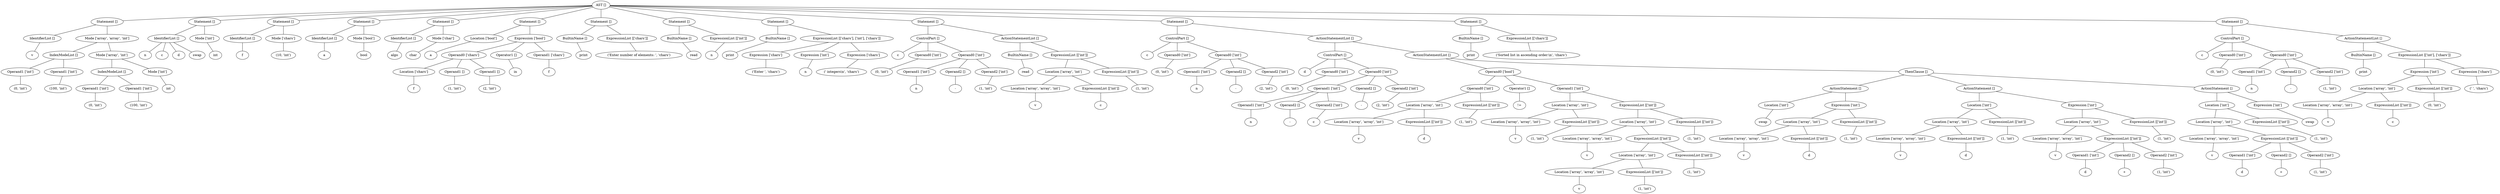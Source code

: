 graph G {
53963408 [label="AST []"];
52046928 [label="AST []"];
53963408 -- 52046928;
52046928 [label="Statement []"];
52047040 [label="Statement []"];
52046928 -- 52047040;
52047040 [label="IdentifierList []"];
13566992181043264270 [label=v];
52047040 -- 13566992181043264270;
52253752 [label="Statement []"];
52046928 -- 52253752;
52253752 [label="Mode ['array', 'array', 'int']"];
52076216 [label="Mode ['array', 'array', 'int']"];
52253752 -- 52076216;
52076216 [label="IndexModeList []"];
52064496 [label="IndexModeList []"];
52076216 -- 52064496;
52064496 [label="Operand1 ['int']"];
13427753381778996034 [label="(0, 'int')"];
52064496 -- 13427753381778996034;
52076384 [label="IndexModeList []"];
52076216 -- 52076384;
52076384 [label="Operand1 ['int']"];
9439335411599771195 [label="(100, 'int')"];
52076384 -- 9439335411599771195;
52074704 [label="Mode ['array', 'array', 'int']"];
52253752 -- 52074704;
52074704 [label="Mode ['array', 'int']"];
52075040 [label="Mode ['array', 'int']"];
52074704 -- 52075040;
52075040 [label="IndexModeList []"];
52075656 [label="IndexModeList []"];
52075040 -- 52075656;
52075656 [label="Operand1 ['int']"];
12978084051155759403 [label="(0, 'int')"];
52075656 -- 12978084051155759403;
52075208 [label="IndexModeList []"];
52075040 -- 52075208;
52075208 [label="Operand1 ['int']"];
11034830165928842535 [label="(100, 'int')"];
52075208 -- 11034830165928842535;
52074928 [label="Mode ['array', 'int']"];
52074704 -- 52074928;
52074928 [label="Mode ['int']"];
10175760522942312660 [label=int];
52074928 -- 10175760522942312660;
52076048 [label="AST []"];
53963408 -- 52076048;
52076048 [label="Statement []"];
52074760 [label="Statement []"];
52076048 -- 52074760;
52074760 [label="IdentifierList []"];
10516136690971000059 [label=n];
52074760 -- 10516136690971000059;
10027264453499023566 [label=c];
52074760 -- 10027264453499023566;
10986724444236480424 [label=d];
52074760 -- 10986724444236480424;
9401047684290501957 [label=swap];
52074760 -- 9401047684290501957;
52074256 [label="Statement []"];
52076048 -- 52074256;
52074256 [label="Mode ['int']"];
11443477660471045258 [label=int];
52074256 -- 11443477660471045258;
52074144 [label="AST []"];
53963408 -- 52074144;
52074144 [label="Statement []"];
52045472 [label="Statement []"];
52074144 -- 52045472;
52045472 [label="IdentifierList []"];
12239013932470546484 [label=f];
52045472 -- 12239013932470546484;
52074480 [label="Statement []"];
52074144 -- 52074480;
52074480 [label="Mode ['chars']"];
13831715457676869746 [label="(10, 'int')"];
52074480 -- 13831715457676869746;
52073696 [label="AST []"];
53963408 -- 52073696;
52073696 [label="Statement []"];
52073808 [label="Statement []"];
52073696 -- 52073808;
52073808 [label="IdentifierList []"];
10899181616891482362 [label=a];
52073808 -- 10899181616891482362;
52073584 [label="Statement []"];
52073696 -- 52073584;
52073584 [label="Mode ['bool']"];
13278509004710308316 [label=bool];
52073584 -- 13278509004710308316;
52073248 [label="AST []"];
53963408 -- 52073248;
52073248 [label="Statement []"];
52073640 [label="Statement []"];
52073248 -- 52073640;
52073640 [label="IdentifierList []"];
11310686487694209703 [label=algo];
52073640 -- 11310686487694209703;
52073024 [label="Statement []"];
52073248 -- 52073024;
52073024 [label="Mode ['char']"];
12700821327364567972 [label=char];
52073024 -- 12700821327364567972;
52190064 [label="AST []"];
53963408 -- 52190064;
52190064 [label="Statement []"];
52073864 [label="Statement []"];
52190064 -- 52073864;
52073864 [label="Location ['bool']"];
13822003012684721065 [label=a];
52073864 -- 13822003012684721065;
52190400 [label="Statement []"];
52190064 -- 52190400;
52190400 [label="Expression ['bool']"];
52190848 [label="Expression ['bool']"];
52190400 -- 52190848;
52190848 [label="Operand0 ['chars']"];
52072576 [label="Operand0 ['chars']"];
52190848 -- 52072576;
52072576 [label="Location ['chars']"];
13097506327859019224 [label=f];
52072576 -- 13097506327859019224;
52190960 [label="Operand0 ['chars']"];
52190848 -- 52190960;
52190960 [label="Operand1 []"];
13101757806199230371 [label="(1, 'int')"];
52190960 -- 13101757806199230371;
52190512 [label="Operand0 ['chars']"];
52190848 -- 52190512;
52190512 [label="Operand1 []"];
9955170121755043682 [label="(2, 'int')"];
52190512 -- 9955170121755043682;
52191128 [label="Expression ['bool']"];
52190400 -- 52191128;
52191128 [label="Operator1 []"];
10959948374857425039 [label=in];
52191128 -- 10959948374857425039;
52189728 [label="Expression ['bool']"];
52190400 -- 52189728;
52189728 [label="Operand1 ['chars']"];
13418786544769657794 [label=f];
52189728 -- 13418786544769657794;
52189560 [label="AST []"];
53963408 -- 52189560;
52189560 [label="Statement []"];
52073304 [label="Statement []"];
52189560 -- 52073304;
52073304 [label="BuiltinName []"];
10166373447700909330 [label=print];
52073304 -- 10166373447700909330;
52189000 [label="Statement []"];
52189560 -- 52189000;
52189000 [label="ExpressionList [['chars']]"];
13162225127475604058 [label="('Enter number of elements: ', 'chars')"];
52189000 -- 13162225127475604058;
52188664 [label="AST []"];
53963408 -- 52188664;
52188664 [label="Statement []"];
52073192 [label="Statement []"];
52188664 -- 52073192;
52073192 [label="BuiltinName []"];
12683054194659653641 [label=read];
52073192 -- 12683054194659653641;
52188104 [label="Statement []"];
52188664 -- 52188104;
52188104 [label="ExpressionList [['int']]"];
11734608530228576283 [label=n];
52188104 -- 11734608530228576283;
52188608 [label="AST []"];
53963408 -- 52188608;
52188608 [label="Statement []"];
52188776 [label="Statement []"];
52188608 -- 52188776;
52188776 [label="BuiltinName []"];
11363311668759532272 [label=print];
52188776 -- 11363311668759532272;
52145960 [label="Statement []"];
52188608 -- 52145960;
52145960 [label="ExpressionList [['chars'], ['int'], ['chars']]"];
52187208 [label="ExpressionList [['chars'], ['int'], ['chars']]"];
52145960 -- 52187208;
52187208 [label="Expression ['chars']"];
13335383002344675757 [label="('Enter ', 'chars')"];
52187208 -- 13335383002344675757;
52145456 [label="ExpressionList [['chars'], ['int'], ['chars']]"];
52145960 -- 52145456;
52145456 [label="Expression ['int']"];
9643965362034889819 [label=n];
52145456 -- 9643965362034889819;
52145904 [label="ExpressionList [['chars'], ['int'], ['chars']]"];
52145960 -- 52145904;
52145904 [label="Expression ['chars']"];
13327175920989106314 [label="(' integers\\n', 'chars')"];
52145904 -- 13327175920989106314;
52145792 [label="AST []"];
53963408 -- 52145792;
52145792 [label="Statement []"];
52144840 [label="Statement []"];
52145792 -- 52144840;
52144840 [label="ControlPart []"];
11464547061554412789 [label=c];
52144840 -- 11464547061554412789;
52144448 [label="ControlPart []"];
52144840 -- 52144448;
52144448 [label="Operand0 ['int']"];
11462827731052174529 [label="(0, 'int')"];
52144448 -- 11462827731052174529;
52143888 [label="ControlPart []"];
52144840 -- 52143888;
52143888 [label="Operand0 ['int']"];
52144056 [label="Operand0 ['int']"];
52143888 -- 52144056;
52144056 [label="Operand1 ['int']"];
12534277721322646508 [label=n];
52144056 -- 12534277721322646508;
52143944 [label="Operand0 ['int']"];
52143888 -- 52143944;
52143944 [label="Operand2 []"];
10070460507026497972 [label="-"];
52143944 -- 10070460507026497972;
52143496 [label="Operand0 ['int']"];
52143888 -- 52143496;
52143496 [label="Operand2 ['int']"];
13617269121203150476 [label="(1, 'int')"];
52143496 -- 13617269121203150476;
52143272 [label="Statement []"];
52145792 -- 52143272;
52143272 [label="ActionStatementList []"];
52144728 [label="ActionStatementList []"];
52143272 -- 52144728;
52144728 [label="BuiltinName []"];
12912917680944272500 [label=read];
52144728 -- 12912917680944272500;
52023024 [label="ActionStatementList []"];
52143272 -- 52023024;
52023024 [label="ExpressionList [['int']]"];
52143328 [label="ExpressionList [['int']]"];
52023024 -- 52143328;
52143328 [label="Location ['array', 'int']"];
52144616 [label="Location ['array', 'int']"];
52143328 -- 52144616;
52144616 [label="Location ['array', 'array', 'int']"];
9656171984256477864 [label=v];
52144616 -- 9656171984256477864;
52142656 [label="Location ['array', 'int']"];
52143328 -- 52142656;
52142656 [label="ExpressionList [['int']]"];
9281436533385906863 [label=c];
52142656 -- 9281436533385906863;
52022296 [label="ExpressionList [['int']]"];
52023024 -- 52022296;
52022296 [label="ExpressionList [['int']]"];
12326276146329788358 [label="(1, 'int')"];
52022296 -- 12326276146329788358;
52022632 [label="AST []"];
53963408 -- 52022632;
52022632 [label="Statement []"];
52022352 [label="Statement []"];
52022632 -- 52022352;
52022352 [label="ControlPart []"];
9860167269246092502 [label=c];
52022352 -- 9860167269246092502;
52021848 [label="ControlPart []"];
52022352 -- 52021848;
52021848 [label="Operand0 ['int']"];
12228281790188178878 [label="(0, 'int')"];
52021848 -- 12228281790188178878;
52021344 [label="ControlPart []"];
52022352 -- 52021344;
52021344 [label="Operand0 ['int']"];
52021456 [label="Operand0 ['int']"];
52021344 -- 52021456;
52021456 [label="Operand1 ['int']"];
9610742899954552943 [label=n];
52021456 -- 9610742899954552943;
52021400 [label="Operand0 ['int']"];
52021344 -- 52021400;
52021400 [label="Operand2 []"];
13044860423690108795 [label="-"];
52021400 -- 13044860423690108795;
52021008 [label="Operand0 ['int']"];
52021344 -- 52021008;
52021008 [label="Operand2 ['int']"];
9979543722710382519 [label="(2, 'int')"];
52021008 -- 9979543722710382519;
52020672 [label="Statement []"];
52022632 -- 52020672;
52020672 [label="ActionStatementList []"];
51986216 [label="ActionStatementList []"];
52020672 -- 51986216;
51986216 [label="ControlPart []"];
11751651912861390256 [label=d];
51986216 -- 11751651912861390256;
52020280 [label="ControlPart []"];
51986216 -- 52020280;
52020280 [label="Operand0 ['int']"];
10806860988782822247 [label="(0, 'int')"];
52020280 -- 10806860988782822247;
52022464 [label="ControlPart []"];
51986216 -- 52022464;
52022464 [label="Operand0 ['int']"];
52019328 [label="Operand0 ['int']"];
52022464 -- 52019328;
52019328 [label="Operand1 ['int']"];
52019888 [label="Operand1 ['int']"];
52019328 -- 52019888;
52019888 [label="Operand1 ['int']"];
9328898116696333322 [label=n];
52019888 -- 9328898116696333322;
52019832 [label="Operand1 ['int']"];
52019328 -- 52019832;
52019832 [label="Operand2 []"];
11778143883515592472 [label="-"];
52019832 -- 11778143883515592472;
52019384 [label="Operand1 ['int']"];
52019328 -- 52019384;
52019384 [label="Operand2 ['int']"];
12556031689007000682 [label=c];
52019384 -- 12556031689007000682;
52019776 [label="Operand0 ['int']"];
52022464 -- 52019776;
52019776 [label="Operand2 []"];
10861496299675010896 [label="-"];
52019776 -- 10861496299675010896;
51986328 [label="Operand0 ['int']"];
52022464 -- 51986328;
51986328 [label="Operand2 ['int']"];
9405210062323186811 [label="(2, 'int')"];
51986328 -- 9405210062323186811;
52021960 [label="ActionStatementList []"];
52020672 -- 52021960;
52021960 [label="ActionStatementList []"];
54012728 [label="ActionStatementList []"];
52021960 -- 54012728;
54012728 [label="Operand0 ['bool']"];
52173512 [label="Operand0 ['bool']"];
54012728 -- 52173512;
52173512 [label="Operand0 ['int']"];
52020784 [label="Operand0 ['int']"];
52173512 -- 52020784;
52020784 [label="Location ['array', 'int']"];
52020728 [label="Location ['array', 'int']"];
52020784 -- 52020728;
52020728 [label="Location ['array', 'array', 'int']"];
12976317774221859510 [label=v];
52020728 -- 12976317774221859510;
52170824 [label="Location ['array', 'int']"];
52020784 -- 52170824;
52170824 [label="ExpressionList [['int']]"];
9229372506639458853 [label=d];
52170824 -- 9229372506639458853;
52174352 [label="Operand0 ['int']"];
52173512 -- 52174352;
52174352 [label="ExpressionList [['int']]"];
9482804215192212289 [label="(1, 'int')"];
52174352 -- 9482804215192212289;
52174128 [label="Operand0 ['bool']"];
54012728 -- 52174128;
52174128 [label="Operator1 []"];
10877278911551822697 [label="!="];
52174128 -- 10877278911551822697;
54012448 [label="Operand0 ['bool']"];
54012728 -- 54012448;
54012448 [label="Operand1 ['int']"];
55805656 [label="Operand1 ['int']"];
54012448 -- 55805656;
55805656 [label="Location ['array', 'int']"];
52173736 [label="Location ['array', 'int']"];
55805656 -- 52173736;
52173736 [label="Location ['array', 'array', 'int']"];
11247042727713542406 [label=v];
52173736 -- 11247042727713542406;
52174744 [label="Location ['array', 'int']"];
55805656 -- 52174744;
52174744 [label="ExpressionList [['int']]"];
12243943025715245915 [label="(1, 'int')"];
52174744 -- 12243943025715245915;
54012560 [label="Operand1 ['int']"];
54012448 -- 54012560;
54012560 [label="ExpressionList [['int']]"];
52173568 [label="ExpressionList [['int']]"];
54012560 -- 52173568;
52173568 [label="Location ['array', 'int']"];
52099224 [label="Location ['array', 'int']"];
52173568 -- 52099224;
52099224 [label="Location ['array', 'array', 'int']"];
10617278209510855695 [label=v];
52099224 -- 10617278209510855695;
55797240 [label="Location ['array', 'int']"];
52173568 -- 55797240;
55797240 [label="ExpressionList [['int']]"];
52100176 [label="ExpressionList [['int']]"];
55797240 -- 52100176;
52100176 [label="Location ['array', 'int']"];
52173456 [label="Location ['array', 'int']"];
52100176 -- 52173456;
52173456 [label="Location ['array', 'array', 'int']"];
9522991735529482907 [label=v];
52173456 -- 9522991735529482907;
52098048 [label="Location ['array', 'int']"];
52100176 -- 52098048;
52098048 [label="ExpressionList [['int']]"];
10994431829835801287 [label="(1, 'int')"];
52098048 -- 10994431829835801287;
52099112 [label="ExpressionList [['int']]"];
55797240 -- 52099112;
52099112 [label="ExpressionList [['int']]"];
11329165405516165806 [label="(1, 'int')"];
52099112 -- 11329165405516165806;
54012952 [label="ExpressionList [['int']]"];
54012560 -- 54012952;
54012952 [label="ExpressionList [['int']]"];
13040988609827539976 [label="(1, 'int')"];
54012952 -- 13040988609827539976;
52231696 [label="ActionStatementList []"];
52021960 -- 52231696;
52231696 [label="ThenClause []"];
52228280 [label="ThenClause []"];
52231696 -- 52228280;
52228280 [label="ActionStatement []"];
52173792 [label="ActionStatement []"];
52228280 -- 52173792;
52173792 [label="Location ['int']"];
9536465604489377249 [label=swap];
52173792 -- 9536465604489377249;
54011664 [label="ActionStatement []"];
52228280 -- 54011664;
54011664 [label="Expression ['int']"];
52173624 [label="Expression ['int']"];
54011664 -- 52173624;
52173624 [label="Location ['array', 'int']"];
54010096 [label="Location ['array', 'int']"];
52173624 -- 54010096;
54010096 [label="Location ['array', 'array', 'int']"];
11196319431790214406 [label=v];
54010096 -- 11196319431790214406;
54010712 [label="Location ['array', 'int']"];
52173624 -- 54010712;
54010712 [label="ExpressionList [['int']]"];
10197557409639504936 [label=d];
54010712 -- 10197557409639504936;
54011328 [label="Expression ['int']"];
54011664 -- 54011328;
54011328 [label="ExpressionList [['int']]"];
10231096994516176135 [label="(1, 'int')"];
54011328 -- 10231096994516176135;
52231752 [label="ThenClause []"];
52231696 -- 52231752;
52231752 [label="ActionStatement []"];
52229176 [label="ActionStatement []"];
52231752 -- 52229176;
52229176 [label="Location ['int']"];
52228336 [label="Location ['int']"];
52229176 -- 52228336;
52228336 [label="Location ['array', 'int']"];
54010152 [label="Location ['array', 'int']"];
52228336 -- 54010152;
54010152 [label="Location ['array', 'array', 'int']"];
9844708557735571559 [label=v];
54010152 -- 9844708557735571559;
52228896 [label="Location ['array', 'int']"];
52228336 -- 52228896;
52228896 [label="ExpressionList [['int']]"];
9707435703414331039 [label=d];
52228896 -- 9707435703414331039;
52229512 [label="Location ['int']"];
52229176 -- 52229512;
52229512 [label="ExpressionList [['int']]"];
11238638197550576031 [label="(1, 'int')"];
52229512 -- 11238638197550576031;
52231584 [label="ActionStatement []"];
52231752 -- 52231584;
52231584 [label="Expression ['int']"];
52229120 [label="Expression ['int']"];
52231584 -- 52229120;
52229120 [label="Location ['array', 'int']"];
52229680 [label="Location ['array', 'int']"];
52229120 -- 52229680;
52229680 [label="Location ['array', 'array', 'int']"];
9511960977231406839 [label=v];
52229680 -- 9511960977231406839;
52230744 [label="Location ['array', 'int']"];
52229120 -- 52230744;
52230744 [label="ExpressionList [['int']]"];
52230072 [label="ExpressionList [['int']]"];
52230744 -- 52230072;
52230072 [label="Operand1 ['int']"];
10397416368910643934 [label=d];
52230072 -- 10397416368910643934;
52230128 [label="ExpressionList [['int']]"];
52230744 -- 52230128;
52230128 [label="Operand2 []"];
13341287347001351729 [label="+"];
52230128 -- 13341287347001351729;
52230520 [label="ExpressionList [['int']]"];
52230744 -- 52230520;
52230520 [label="Operand2 ['int']"];
10541355734054088417 [label="(1, 'int')"];
52230520 -- 10541355734054088417;
52231248 [label="Expression ['int']"];
52231584 -- 52231248;
52231248 [label="ExpressionList [['int']]"];
12518252264275673311 [label="(1, 'int')"];
52231248 -- 12518252264275673311;
53962568 [label="ThenClause []"];
52231696 -- 53962568;
53962568 [label="ActionStatement []"];
53961504 [label="ActionStatement []"];
53962568 -- 53961504;
53961504 [label="Location ['int']"];
52231472 [label="Location ['int']"];
53961504 -- 52231472;
52231472 [label="Location ['array', 'int']"];
54011552 [label="Location ['array', 'int']"];
52231472 -- 54011552;
54011552 [label="Location ['array', 'array', 'int']"];
11826473266420023684 [label=v];
54011552 -- 11826473266420023684;
53961336 [label="Location ['array', 'int']"];
52231472 -- 53961336;
53961336 [label="ExpressionList [['int']]"];
52232088 [label="ExpressionList [['int']]"];
53961336 -- 52232088;
52232088 [label="Operand1 ['int']"];
11486085435332482598 [label=d];
52232088 -- 11486085435332482598;
52232144 [label="ExpressionList [['int']]"];
53961336 -- 52232144;
52232144 [label="Operand2 []"];
12064673508379188023 [label="+"];
52232144 -- 12064673508379188023;
53961112 [label="ExpressionList [['int']]"];
53961336 -- 53961112;
53961112 [label="Operand2 ['int']"];
13370903104255263751 [label="(1, 'int')"];
53961112 -- 13370903104255263751;
53961840 [label="Location ['int']"];
53961504 -- 53961840;
53961840 [label="ExpressionList [['int']]"];
11751146039252753818 [label="(1, 'int')"];
53961840 -- 11751146039252753818;
53962400 [label="ActionStatement []"];
53962568 -- 53962400;
53962400 [label="Expression ['int']"];
11157523862549515910 [label=swap];
53962400 -- 11157523862549515910;
53962736 [label="AST []"];
53963408 -- 53962736;
53962736 [label="Statement []"];
52022800 [label="Statement []"];
53962736 -- 52022800;
52022800 [label="BuiltinName []"];
10215529204239623205 [label=print];
52022800 -- 10215529204239623205;
53963296 [label="Statement []"];
53962736 -- 53963296;
53963296 [label="ExpressionList [['chars']]"];
12304734974432304274 [label="('Sorted list in ascending order:\\n', 'chars')"];
53963296 -- 12304734974432304274;
53962960 [label="AST []"];
53963408 -- 53962960;
53962960 [label="Statement []"];
53963856 [label="Statement []"];
53962960 -- 53963856;
53963856 [label="ControlPart []"];
13118994074665865959 [label=c];
53963856 -- 13118994074665865959;
53964248 [label="ControlPart []"];
53963856 -- 53964248;
53964248 [label="Operand0 ['int']"];
13806014429904150693 [label="(0, 'int')"];
53964248 -- 13806014429904150693;
53964752 [label="ControlPart []"];
53963856 -- 53964752;
53964752 [label="Operand0 ['int']"];
53964640 [label="Operand0 ['int']"];
53964752 -- 53964640;
53964640 [label="Operand1 ['int']"];
9726081662791005483 [label=n];
53964640 -- 9726081662791005483;
53964696 [label="Operand0 ['int']"];
53964752 -- 53964696;
53964696 [label="Operand2 []"];
13186408001011910742 [label="-"];
53964696 -- 13186408001011910742;
53997920 [label="Operand0 ['int']"];
53964752 -- 53997920;
53997920 [label="Operand2 ['int']"];
11265257376849447475 [label="(1, 'int')"];
53997920 -- 11265257376849447475;
53998144 [label="Statement []"];
53962960 -- 53998144;
53998144 [label="ActionStatementList []"];
53963968 [label="ActionStatementList []"];
53998144 -- 53963968;
53963968 [label="BuiltinName []"];
12101145634783005281 [label=print];
53963968 -- 12101145634783005281;
54000328 [label="ActionStatementList []"];
53998144 -- 54000328;
54000328 [label="ExpressionList [['int'], ['chars']]"];
53999656 [label="ExpressionList [['int'], ['chars']]"];
54000328 -- 53999656;
53999656 [label="Expression ['int']"];
53998088 [label="Expression ['int']"];
53999656 -- 53998088;
53998088 [label="Location ['array', 'int']"];
53998256 [label="Location ['array', 'int']"];
53998088 -- 53998256;
53998256 [label="Location ['array', 'array', 'int']"];
10130800679018840054 [label=v];
53998256 -- 10130800679018840054;
53998704 [label="Location ['array', 'int']"];
53998088 -- 53998704;
53998704 [label="ExpressionList [['int']]"];
9467530409956851376 [label=c];
53998704 -- 9467530409956851376;
53999320 [label="Expression ['int']"];
53999656 -- 53999320;
53999320 [label="ExpressionList [['int']]"];
9938845046462922427 [label="(0, 'int')"];
53999320 -- 9938845046462922427;
54000272 [label="ExpressionList [['int'], ['chars']]"];
54000328 -- 54000272;
54000272 [label="Expression ['chars']"];
10070677175879079047 [label="(' ', 'chars')"];
54000272 -- 10070677175879079047;
}
